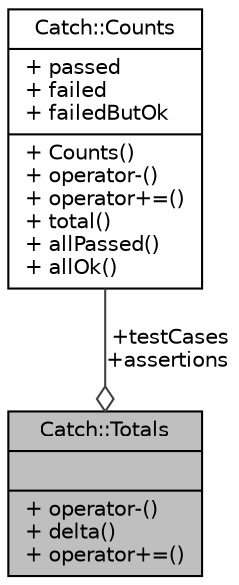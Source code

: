digraph "Catch::Totals"
{
  edge [fontname="Helvetica",fontsize="10",labelfontname="Helvetica",labelfontsize="10"];
  node [fontname="Helvetica",fontsize="10",shape=record];
  Node1 [label="{Catch::Totals\n||+ operator-()\l+ delta()\l+ operator+=()\l}",height=0.2,width=0.4,color="black", fillcolor="grey75", style="filled", fontcolor="black"];
  Node2 -> Node1 [color="grey25",fontsize="10",style="solid",label=" +testCases\n+assertions" ,arrowhead="odiamond",fontname="Helvetica"];
  Node2 [label="{Catch::Counts\n|+ passed\l+ failed\l+ failedButOk\l|+ Counts()\l+ operator-()\l+ operator+=()\l+ total()\l+ allPassed()\l+ allOk()\l}",height=0.2,width=0.4,color="black", fillcolor="white", style="filled",URL="$structCatch_1_1Counts.html"];
}
